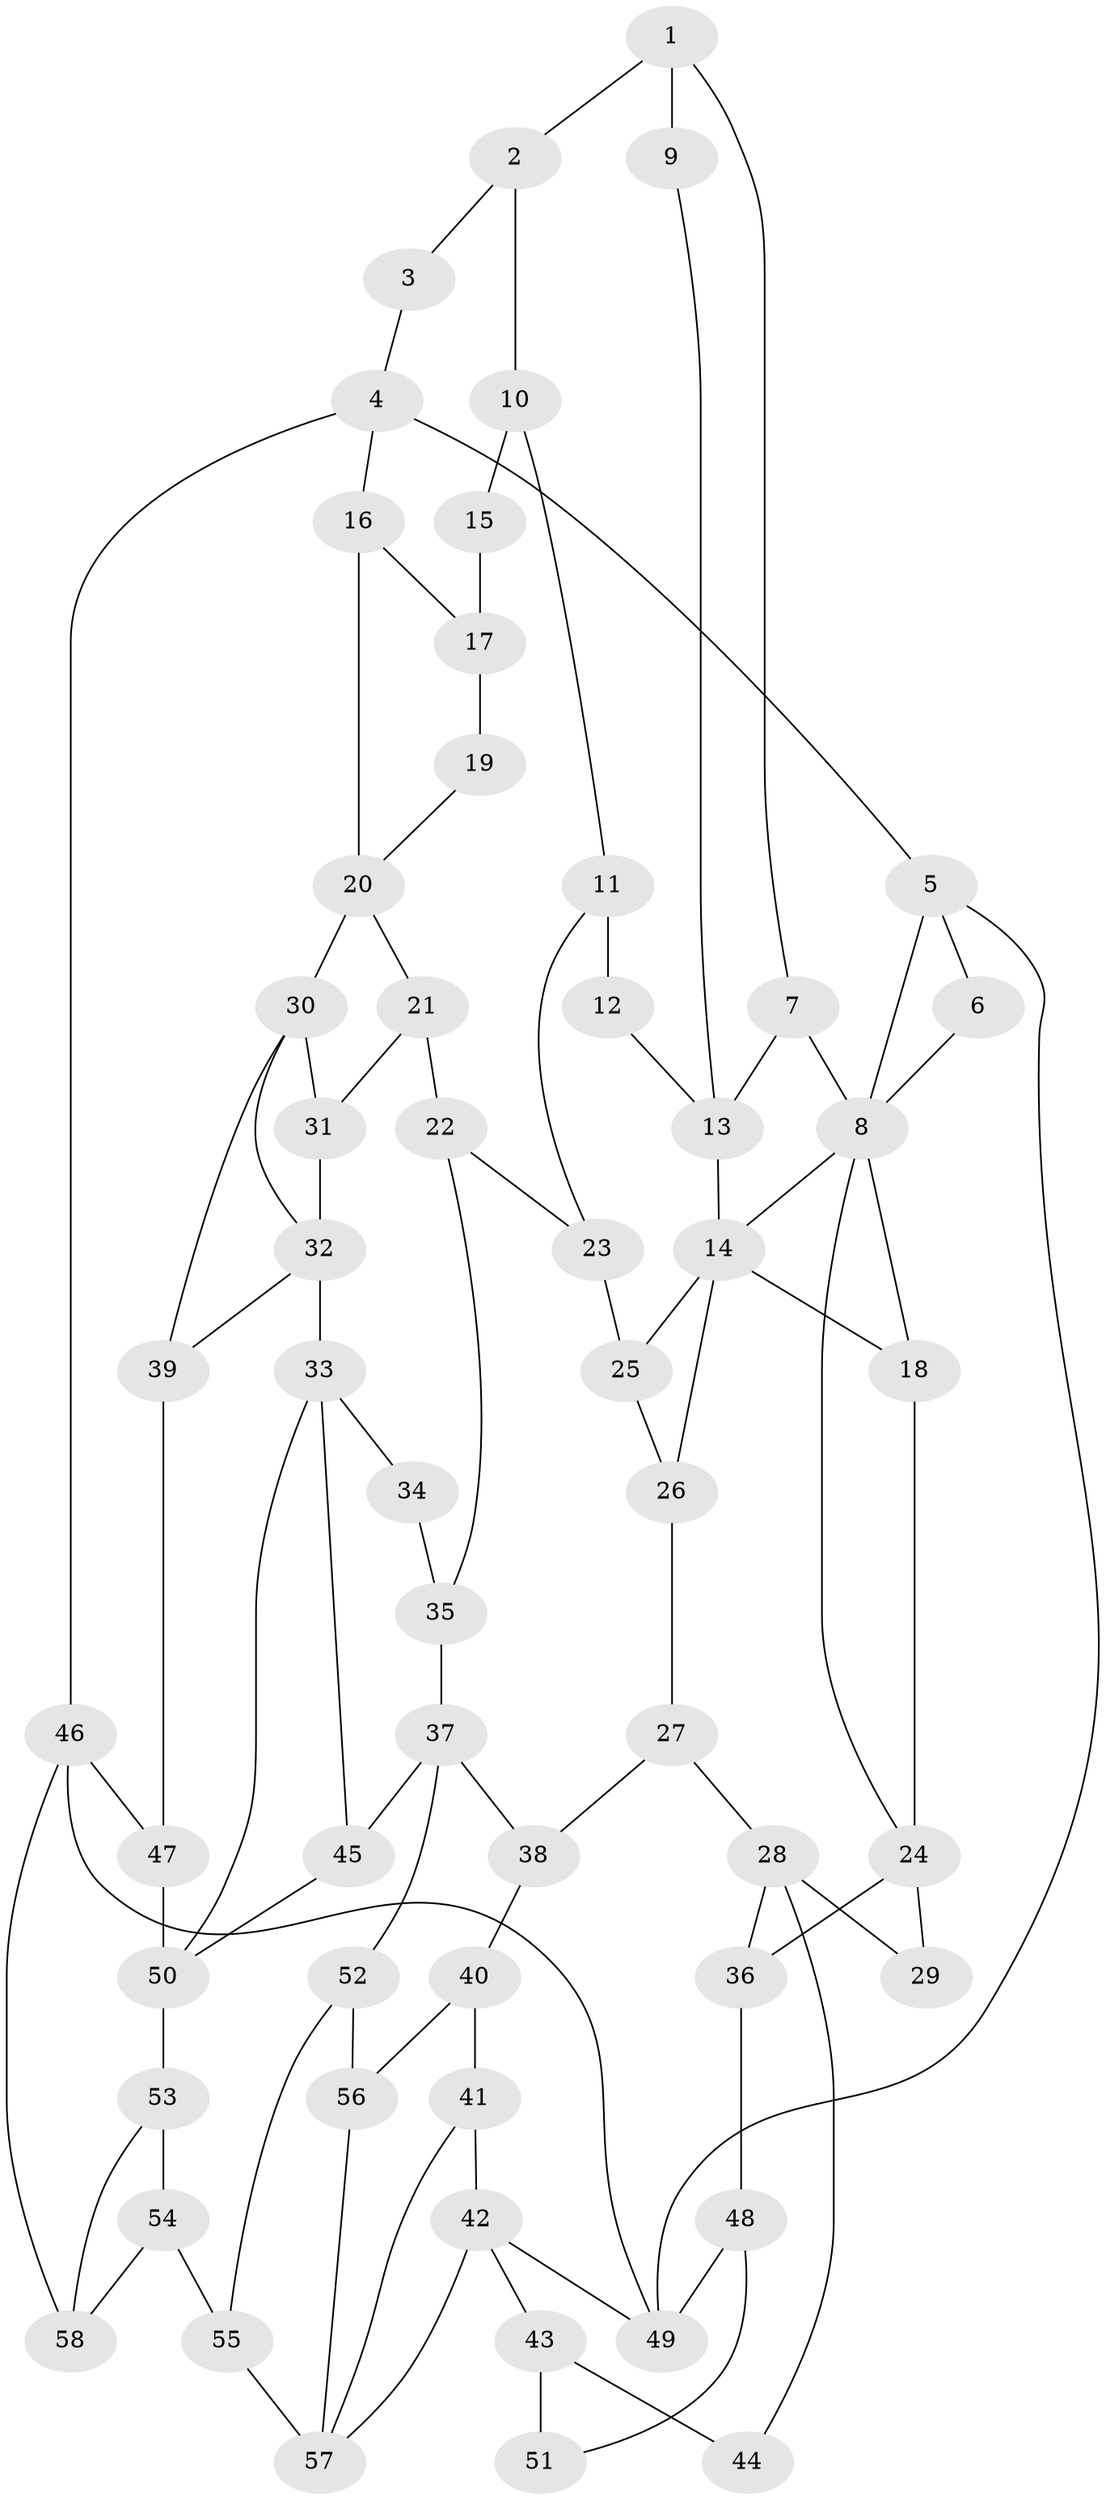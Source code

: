 // original degree distribution, {3: 0.02586206896551724, 4: 0.23275862068965517, 5: 0.5086206896551724, 6: 0.23275862068965517}
// Generated by graph-tools (version 1.1) at 2025/38/03/09/25 02:38:36]
// undirected, 58 vertices, 92 edges
graph export_dot {
graph [start="1"]
  node [color=gray90,style=filled];
  1;
  2;
  3;
  4;
  5;
  6;
  7;
  8;
  9;
  10;
  11;
  12;
  13;
  14;
  15;
  16;
  17;
  18;
  19;
  20;
  21;
  22;
  23;
  24;
  25;
  26;
  27;
  28;
  29;
  30;
  31;
  32;
  33;
  34;
  35;
  36;
  37;
  38;
  39;
  40;
  41;
  42;
  43;
  44;
  45;
  46;
  47;
  48;
  49;
  50;
  51;
  52;
  53;
  54;
  55;
  56;
  57;
  58;
  1 -- 2 [weight=1.0];
  1 -- 7 [weight=1.0];
  1 -- 9 [weight=2.0];
  2 -- 3 [weight=1.0];
  2 -- 10 [weight=1.0];
  3 -- 4 [weight=1.0];
  4 -- 5 [weight=1.0];
  4 -- 16 [weight=1.0];
  4 -- 46 [weight=1.0];
  5 -- 6 [weight=1.0];
  5 -- 8 [weight=1.0];
  5 -- 49 [weight=1.0];
  6 -- 8 [weight=1.0];
  7 -- 8 [weight=1.0];
  7 -- 13 [weight=1.0];
  8 -- 14 [weight=1.0];
  8 -- 18 [weight=1.0];
  8 -- 24 [weight=1.0];
  9 -- 13 [weight=1.0];
  10 -- 11 [weight=1.0];
  10 -- 15 [weight=1.0];
  11 -- 12 [weight=1.0];
  11 -- 23 [weight=1.0];
  12 -- 13 [weight=2.0];
  13 -- 14 [weight=2.0];
  14 -- 18 [weight=1.0];
  14 -- 25 [weight=1.0];
  14 -- 26 [weight=1.0];
  15 -- 17 [weight=3.0];
  16 -- 17 [weight=1.0];
  16 -- 20 [weight=1.0];
  17 -- 19 [weight=2.0];
  18 -- 24 [weight=1.0];
  19 -- 20 [weight=1.0];
  20 -- 21 [weight=1.0];
  20 -- 30 [weight=2.0];
  21 -- 22 [weight=1.0];
  21 -- 31 [weight=1.0];
  22 -- 23 [weight=1.0];
  22 -- 35 [weight=1.0];
  23 -- 25 [weight=1.0];
  24 -- 29 [weight=2.0];
  24 -- 36 [weight=1.0];
  25 -- 26 [weight=1.0];
  26 -- 27 [weight=1.0];
  27 -- 28 [weight=2.0];
  27 -- 38 [weight=2.0];
  28 -- 29 [weight=1.0];
  28 -- 36 [weight=1.0];
  28 -- 44 [weight=2.0];
  30 -- 31 [weight=2.0];
  30 -- 32 [weight=1.0];
  30 -- 39 [weight=1.0];
  31 -- 32 [weight=1.0];
  32 -- 33 [weight=2.0];
  32 -- 39 [weight=1.0];
  33 -- 34 [weight=2.0];
  33 -- 45 [weight=1.0];
  33 -- 50 [weight=1.0];
  34 -- 35 [weight=1.0];
  35 -- 37 [weight=1.0];
  36 -- 48 [weight=1.0];
  37 -- 38 [weight=2.0];
  37 -- 45 [weight=1.0];
  37 -- 52 [weight=2.0];
  38 -- 40 [weight=1.0];
  39 -- 47 [weight=1.0];
  40 -- 41 [weight=1.0];
  40 -- 56 [weight=1.0];
  41 -- 42 [weight=1.0];
  41 -- 57 [weight=1.0];
  42 -- 43 [weight=2.0];
  42 -- 49 [weight=1.0];
  42 -- 57 [weight=1.0];
  43 -- 44 [weight=2.0];
  43 -- 51 [weight=2.0];
  45 -- 50 [weight=1.0];
  46 -- 47 [weight=1.0];
  46 -- 49 [weight=1.0];
  46 -- 58 [weight=1.0];
  47 -- 50 [weight=2.0];
  48 -- 49 [weight=1.0];
  48 -- 51 [weight=1.0];
  50 -- 53 [weight=2.0];
  52 -- 55 [weight=1.0];
  52 -- 56 [weight=1.0];
  53 -- 54 [weight=3.0];
  53 -- 58 [weight=1.0];
  54 -- 55 [weight=2.0];
  54 -- 58 [weight=1.0];
  55 -- 57 [weight=2.0];
  56 -- 57 [weight=2.0];
}
